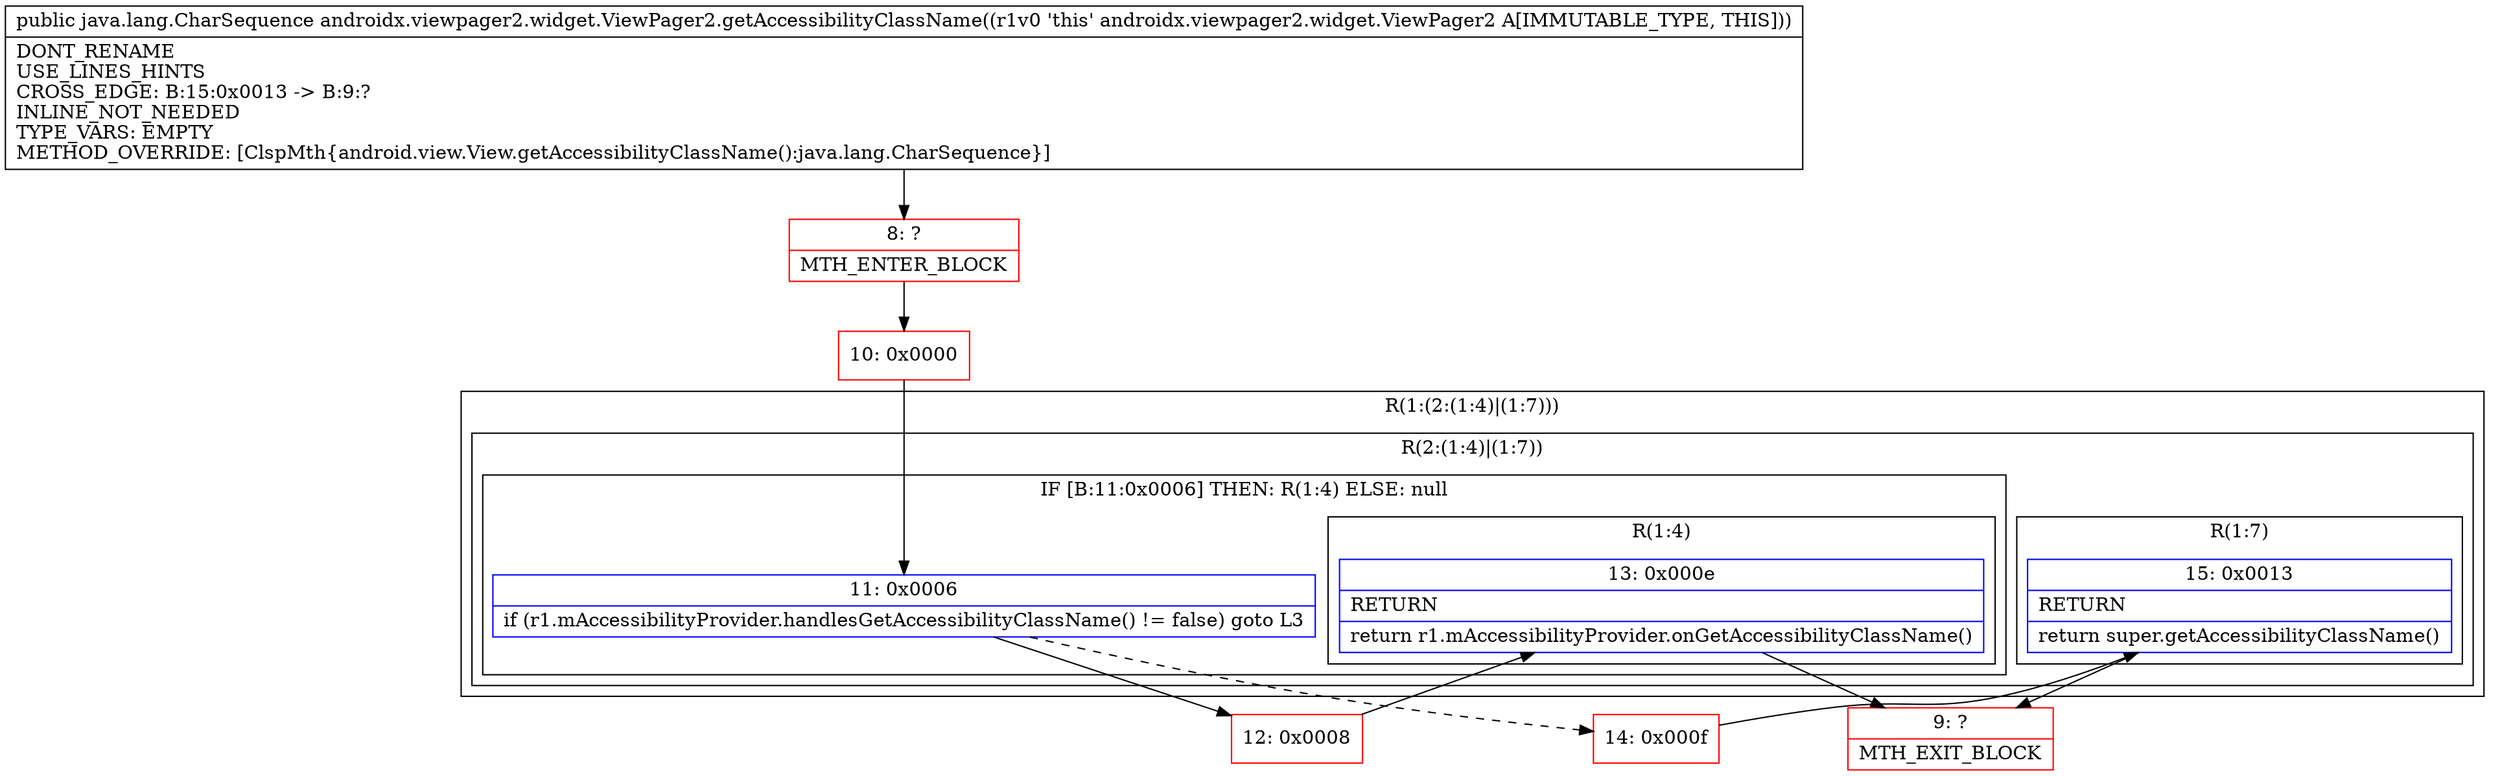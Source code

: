 digraph "CFG forandroidx.viewpager2.widget.ViewPager2.getAccessibilityClassName()Ljava\/lang\/CharSequence;" {
subgraph cluster_Region_493173047 {
label = "R(1:(2:(1:4)|(1:7)))";
node [shape=record,color=blue];
subgraph cluster_Region_241356696 {
label = "R(2:(1:4)|(1:7))";
node [shape=record,color=blue];
subgraph cluster_IfRegion_1572216219 {
label = "IF [B:11:0x0006] THEN: R(1:4) ELSE: null";
node [shape=record,color=blue];
Node_11 [shape=record,label="{11\:\ 0x0006|if (r1.mAccessibilityProvider.handlesGetAccessibilityClassName() != false) goto L3\l}"];
subgraph cluster_Region_805611753 {
label = "R(1:4)";
node [shape=record,color=blue];
Node_13 [shape=record,label="{13\:\ 0x000e|RETURN\l|return r1.mAccessibilityProvider.onGetAccessibilityClassName()\l}"];
}
}
subgraph cluster_Region_77370207 {
label = "R(1:7)";
node [shape=record,color=blue];
Node_15 [shape=record,label="{15\:\ 0x0013|RETURN\l|return super.getAccessibilityClassName()\l}"];
}
}
}
Node_8 [shape=record,color=red,label="{8\:\ ?|MTH_ENTER_BLOCK\l}"];
Node_10 [shape=record,color=red,label="{10\:\ 0x0000}"];
Node_12 [shape=record,color=red,label="{12\:\ 0x0008}"];
Node_9 [shape=record,color=red,label="{9\:\ ?|MTH_EXIT_BLOCK\l}"];
Node_14 [shape=record,color=red,label="{14\:\ 0x000f}"];
MethodNode[shape=record,label="{public java.lang.CharSequence androidx.viewpager2.widget.ViewPager2.getAccessibilityClassName((r1v0 'this' androidx.viewpager2.widget.ViewPager2 A[IMMUTABLE_TYPE, THIS]))  | DONT_RENAME\lUSE_LINES_HINTS\lCROSS_EDGE: B:15:0x0013 \-\> B:9:?\lINLINE_NOT_NEEDED\lTYPE_VARS: EMPTY\lMETHOD_OVERRIDE: [ClspMth\{android.view.View.getAccessibilityClassName():java.lang.CharSequence\}]\l}"];
MethodNode -> Node_8;Node_11 -> Node_12;
Node_11 -> Node_14[style=dashed];
Node_13 -> Node_9;
Node_15 -> Node_9;
Node_8 -> Node_10;
Node_10 -> Node_11;
Node_12 -> Node_13;
Node_14 -> Node_15;
}

